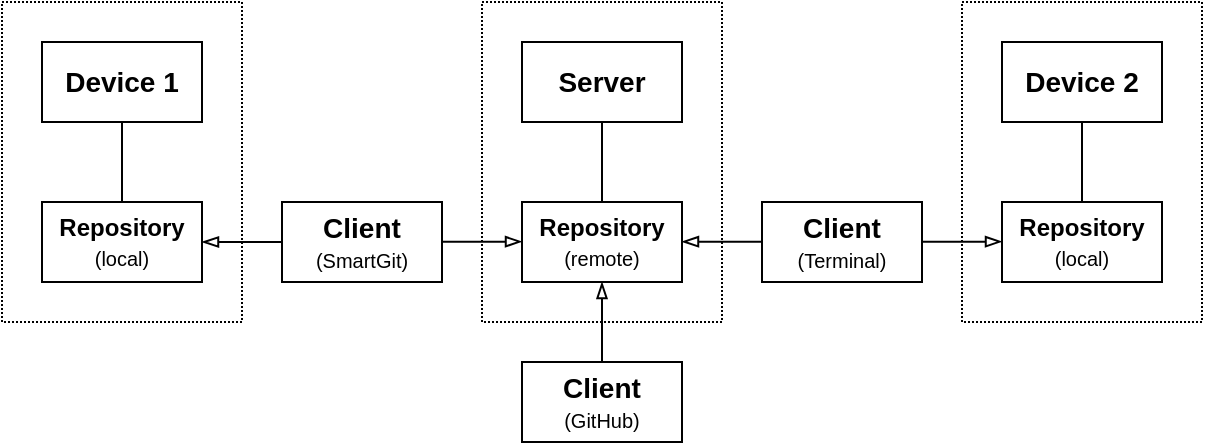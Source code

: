 <mxfile version="26.1.1">
  <diagram name="Страница — 1" id="texFftP9wiAKF00E-P7V">
    <mxGraphModel dx="651" dy="375" grid="1" gridSize="10" guides="1" tooltips="1" connect="1" arrows="1" fold="1" page="1" pageScale="1" pageWidth="827" pageHeight="1169" math="0" shadow="0">
      <root>
        <mxCell id="0" />
        <mxCell id="1" parent="0" />
        <mxCell id="Rui8GkSuAPPDTdrV3wSo-3" value="" style="rounded=0;whiteSpace=wrap;html=1;fillColor=none;dashed=1;dashPattern=1 1;" parent="1" vertex="1">
          <mxGeometry x="260" y="260" width="120" height="160" as="geometry" />
        </mxCell>
        <mxCell id="Rui8GkSuAPPDTdrV3wSo-2" value="" style="rounded=0;whiteSpace=wrap;html=1;fillColor=none;dashed=1;dashPattern=1 1;" parent="1" vertex="1">
          <mxGeometry x="20" y="260" width="120" height="160" as="geometry" />
        </mxCell>
        <mxCell id="Rui8GkSuAPPDTdrV3wSo-4" value="" style="rounded=0;whiteSpace=wrap;html=1;fillColor=none;dashed=1;dashPattern=1 1;" parent="1" vertex="1">
          <mxGeometry x="500" y="260" width="120" height="160" as="geometry" />
        </mxCell>
        <mxCell id="qZ-RLd2H052CrZBWE7Jf-1" value="&lt;font face=&quot;Helvetica&quot; style=&quot;font-size: 14px;&quot;&gt;&lt;b style=&quot;&quot;&gt;Device 1&lt;/b&gt;&lt;/font&gt;" style="rounded=0;whiteSpace=wrap;html=1;" parent="1" vertex="1">
          <mxGeometry x="40" y="280" width="80" height="40" as="geometry" />
        </mxCell>
        <mxCell id="qZ-RLd2H052CrZBWE7Jf-2" value="&lt;font face=&quot;Helvetica&quot; style=&quot;font-size: 14px;&quot;&gt;&lt;b style=&quot;&quot;&gt;Device 2&lt;/b&gt;&lt;/font&gt;" style="rounded=0;whiteSpace=wrap;html=1;" parent="1" vertex="1">
          <mxGeometry x="520" y="280" width="80" height="40" as="geometry" />
        </mxCell>
        <mxCell id="qZ-RLd2H052CrZBWE7Jf-8" value="&lt;font style=&quot;font-size: 14px;&quot;&gt;&lt;b style=&quot;&quot;&gt;Server&lt;/b&gt;&lt;/font&gt;" style="rounded=0;whiteSpace=wrap;html=1;" parent="1" vertex="1">
          <mxGeometry x="280" y="280" width="80" height="40" as="geometry" />
        </mxCell>
        <mxCell id="qZ-RLd2H052CrZBWE7Jf-9" value="&lt;b style=&quot;background-color: transparent; color: light-dark(rgb(0, 0, 0), rgb(255, 255, 255));&quot;&gt;Repository&lt;/b&gt;&lt;div&gt;&lt;span style=&quot;background-color: transparent; color: light-dark(rgb(0, 0, 0), rgb(255, 255, 255));&quot;&gt;&lt;font style=&quot;font-size: 10px;&quot;&gt;(local)&lt;/font&gt;&lt;/span&gt;&lt;/div&gt;" style="rounded=0;whiteSpace=wrap;html=1;fillColor=none;" parent="1" vertex="1">
          <mxGeometry x="40" y="360" width="80" height="40" as="geometry" />
        </mxCell>
        <mxCell id="qZ-RLd2H052CrZBWE7Jf-15" value="" style="endArrow=none;html=1;rounded=0;strokeWidth=1;exitX=0.5;exitY=1;exitDx=0;exitDy=0;entryX=0.5;entryY=0;entryDx=0;entryDy=0;" parent="1" edge="1" target="qZ-RLd2H052CrZBWE7Jf-9" source="qZ-RLd2H052CrZBWE7Jf-1">
          <mxGeometry width="50" height="50" relative="1" as="geometry">
            <mxPoint x="100" y="330" as="sourcePoint" />
            <mxPoint x="100" y="370" as="targetPoint" />
          </mxGeometry>
        </mxCell>
        <mxCell id="qZ-RLd2H052CrZBWE7Jf-16" value="" style="endArrow=none;html=1;rounded=0;strokeWidth=1;exitX=0.5;exitY=1;exitDx=0;exitDy=0;entryX=0.5;entryY=0;entryDx=0;entryDy=0;" parent="1" edge="1" target="ahDg-IxyQPfPVXVtLaLC-8" source="qZ-RLd2H052CrZBWE7Jf-2">
          <mxGeometry width="50" height="50" relative="1" as="geometry">
            <mxPoint x="559.76" y="400" as="sourcePoint" />
            <mxPoint x="559.76" y="440" as="targetPoint" />
          </mxGeometry>
        </mxCell>
        <mxCell id="qZ-RLd2H052CrZBWE7Jf-17" value="" style="endArrow=none;html=1;rounded=0;entryX=0.5;entryY=1;entryDx=0;entryDy=0;strokeWidth=1;exitX=0.5;exitY=0;exitDx=0;exitDy=0;" parent="1" target="qZ-RLd2H052CrZBWE7Jf-8" edge="1" source="ahDg-IxyQPfPVXVtLaLC-9">
          <mxGeometry width="50" height="50" relative="1" as="geometry">
            <mxPoint x="399.52" y="390" as="sourcePoint" />
            <mxPoint x="399.52" y="270" as="targetPoint" />
          </mxGeometry>
        </mxCell>
        <mxCell id="qZ-RLd2H052CrZBWE7Jf-18" value="" style="endArrow=none;html=1;rounded=0;exitX=1;exitY=0.5;exitDx=0;exitDy=0;entryX=0;entryY=0.5;entryDx=0;entryDy=0;startArrow=blockThin;startFill=0;endFill=1;" parent="1" source="qZ-RLd2H052CrZBWE7Jf-9" edge="1">
          <mxGeometry width="50" height="50" relative="1" as="geometry">
            <mxPoint x="130" y="360" as="sourcePoint" />
            <mxPoint x="160" y="380" as="targetPoint" />
          </mxGeometry>
        </mxCell>
        <mxCell id="qZ-RLd2H052CrZBWE7Jf-19" value="" style="endArrow=blockThin;html=1;rounded=0;exitX=1;exitY=0.5;exitDx=0;exitDy=0;entryX=0;entryY=0.5;entryDx=0;entryDy=0;startArrow=none;startFill=0;endFill=0;" parent="1" edge="1">
          <mxGeometry width="50" height="50" relative="1" as="geometry">
            <mxPoint x="240" y="379.83" as="sourcePoint" />
            <mxPoint x="280" y="379.83" as="targetPoint" />
          </mxGeometry>
        </mxCell>
        <mxCell id="qZ-RLd2H052CrZBWE7Jf-20" value="" style="endArrow=none;html=1;rounded=0;exitX=1;exitY=0.5;exitDx=0;exitDy=0;entryX=0;entryY=0.5;entryDx=0;entryDy=0;startArrow=blockThin;startFill=0;endFill=1;" parent="1" edge="1">
          <mxGeometry width="50" height="50" relative="1" as="geometry">
            <mxPoint x="360" y="379.83" as="sourcePoint" />
            <mxPoint x="400" y="379.83" as="targetPoint" />
          </mxGeometry>
        </mxCell>
        <mxCell id="qZ-RLd2H052CrZBWE7Jf-21" value="" style="endArrow=blockThin;html=1;rounded=0;exitX=1;exitY=0.5;exitDx=0;exitDy=0;entryX=0;entryY=0.5;entryDx=0;entryDy=0;startArrow=none;startFill=0;endFill=0;" parent="1" edge="1">
          <mxGeometry width="50" height="50" relative="1" as="geometry">
            <mxPoint x="480" y="379.83" as="sourcePoint" />
            <mxPoint x="520" y="379.83" as="targetPoint" />
          </mxGeometry>
        </mxCell>
        <mxCell id="qZ-RLd2H052CrZBWE7Jf-30" value="&lt;font face=&quot;Helvetica&quot;&gt;&lt;b style=&quot;&quot;&gt;&lt;font style=&quot;font-size: 14px;&quot;&gt;Client &lt;/font&gt;&lt;/b&gt;&lt;font style=&quot;font-size: 10px;&quot;&gt;(SmartGit)&lt;/font&gt;&lt;/font&gt;" style="rounded=0;whiteSpace=wrap;html=1;" parent="1" vertex="1">
          <mxGeometry x="160" y="360" width="80" height="40" as="geometry" />
        </mxCell>
        <mxCell id="qZ-RLd2H052CrZBWE7Jf-31" value="&lt;font face=&quot;Helvetica&quot;&gt;&lt;b style=&quot;&quot;&gt;&lt;font style=&quot;font-size: 14px;&quot;&gt;Client&lt;/font&gt;&lt;/b&gt;&lt;/font&gt;&lt;div&gt;&lt;span style=&quot;font-size: 10px; background-color: transparent; color: light-dark(rgb(0, 0, 0), rgb(255, 255, 255));&quot;&gt;(Terminal)&lt;/span&gt;&lt;/div&gt;" style="rounded=0;whiteSpace=wrap;html=1;" parent="1" vertex="1">
          <mxGeometry x="400" y="360" width="80" height="40" as="geometry" />
        </mxCell>
        <mxCell id="ahDg-IxyQPfPVXVtLaLC-4" value="" style="endArrow=blockThin;html=1;rounded=0;exitX=0.5;exitY=0;exitDx=0;exitDy=0;endFill=0;entryX=0.5;entryY=1;entryDx=0;entryDy=0;" parent="1" edge="1" target="ahDg-IxyQPfPVXVtLaLC-9" source="ahDg-IxyQPfPVXVtLaLC-7">
          <mxGeometry width="50" height="50" relative="1" as="geometry">
            <mxPoint x="414" y="440" as="sourcePoint" />
            <mxPoint x="390" y="440" as="targetPoint" />
          </mxGeometry>
        </mxCell>
        <mxCell id="ahDg-IxyQPfPVXVtLaLC-7" value="&lt;font face=&quot;Helvetica&quot;&gt;&lt;b style=&quot;&quot;&gt;&lt;font style=&quot;font-size: 14px;&quot;&gt;Client&lt;/font&gt;&lt;/b&gt;&lt;/font&gt;&lt;div&gt;&lt;span style=&quot;font-size: 10px; background-color: transparent; color: light-dark(rgb(0, 0, 0), rgb(255, 255, 255));&quot;&gt;(GitHub)&lt;/span&gt;&lt;/div&gt;" style="rounded=0;whiteSpace=wrap;html=1;" parent="1" vertex="1">
          <mxGeometry x="280" y="440" width="80" height="40" as="geometry" />
        </mxCell>
        <mxCell id="ahDg-IxyQPfPVXVtLaLC-8" value="&lt;b style=&quot;background-color: transparent; color: light-dark(rgb(0, 0, 0), rgb(255, 255, 255));&quot;&gt;Repository&lt;/b&gt;&lt;div&gt;&lt;span style=&quot;background-color: transparent; color: light-dark(rgb(0, 0, 0), rgb(255, 255, 255));&quot;&gt;&lt;font style=&quot;font-size: 10px;&quot;&gt;(local)&lt;/font&gt;&lt;/span&gt;&lt;/div&gt;" style="rounded=0;whiteSpace=wrap;html=1;fillColor=none;" parent="1" vertex="1">
          <mxGeometry x="520" y="360" width="80" height="40" as="geometry" />
        </mxCell>
        <mxCell id="ahDg-IxyQPfPVXVtLaLC-9" value="&lt;b style=&quot;background-color: transparent; color: light-dark(rgb(0, 0, 0), rgb(255, 255, 255));&quot;&gt;Repository&lt;/b&gt;&lt;div&gt;&lt;span style=&quot;background-color: transparent; color: light-dark(rgb(0, 0, 0), rgb(255, 255, 255));&quot;&gt;&lt;font style=&quot;font-size: 10px;&quot;&gt;(remote)&lt;/font&gt;&lt;/span&gt;&lt;/div&gt;" style="rounded=0;whiteSpace=wrap;html=1;fillColor=none;" parent="1" vertex="1">
          <mxGeometry x="280" y="360" width="80" height="40" as="geometry" />
        </mxCell>
      </root>
    </mxGraphModel>
  </diagram>
</mxfile>
